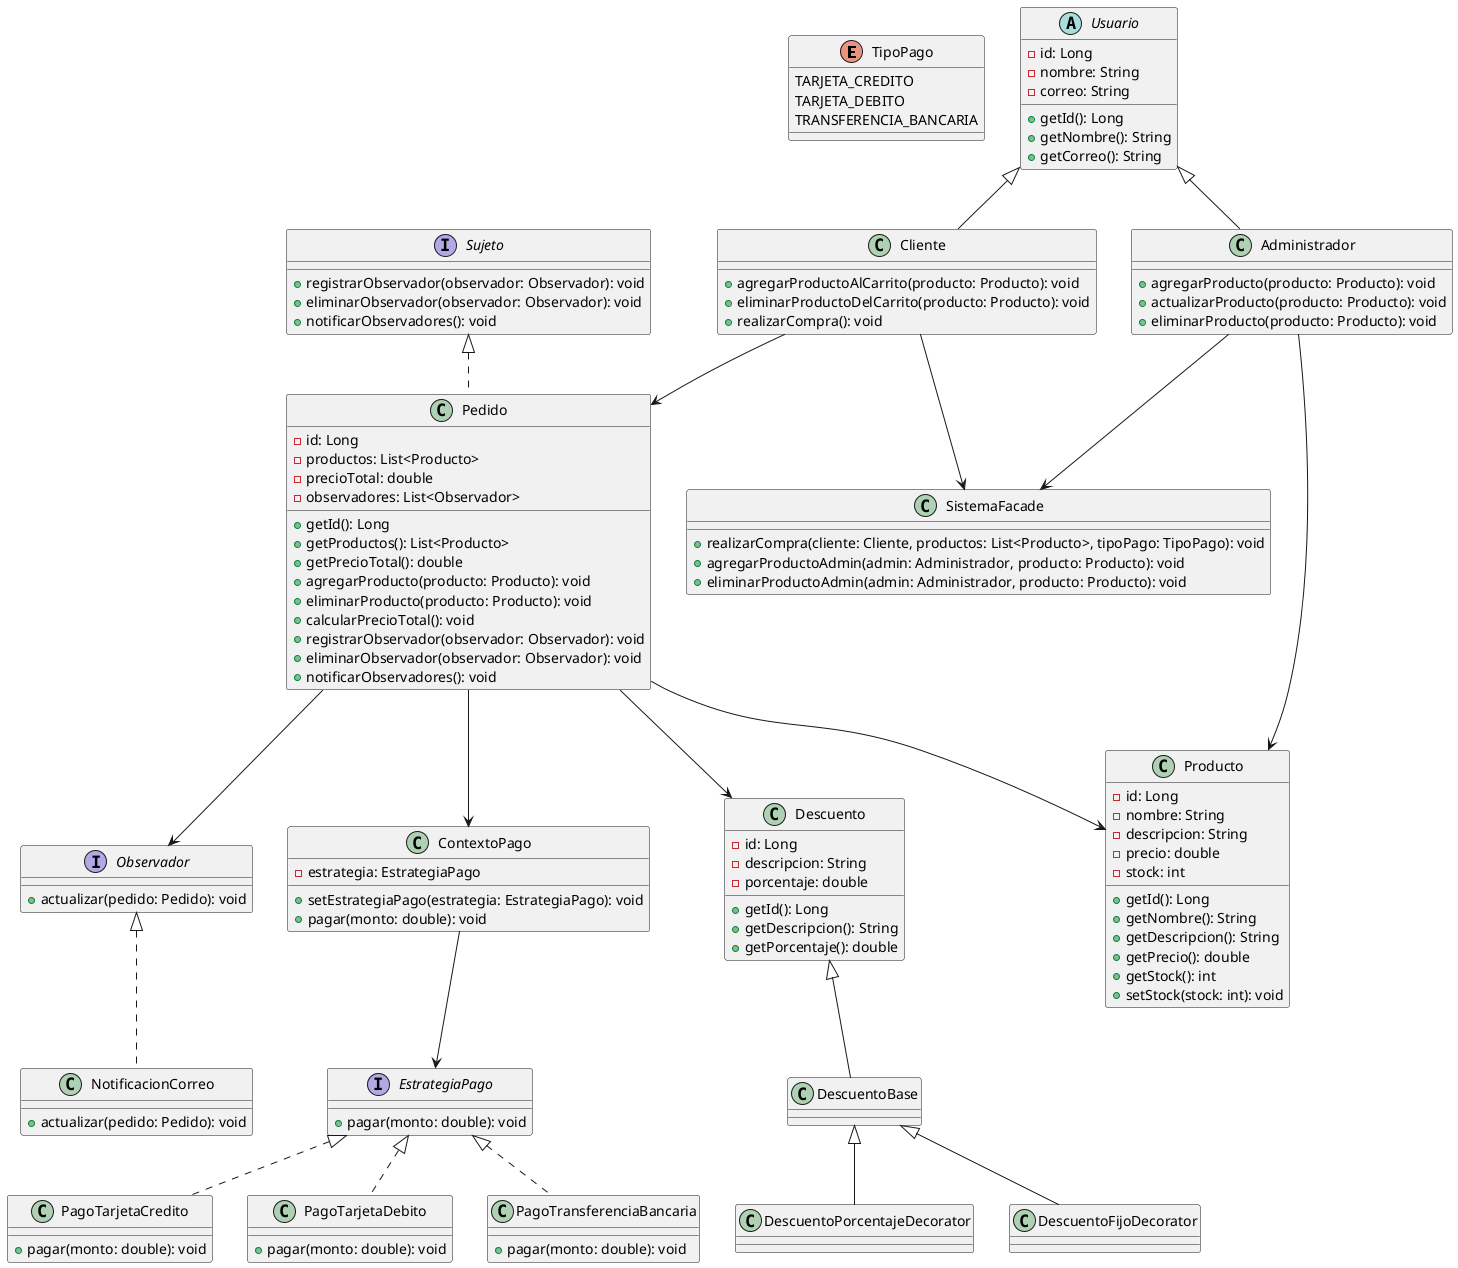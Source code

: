 @startuml iteracion1_VentaProductosLinea

' Enumeraciones
enum TipoPago {
    TARJETA_CREDITO
    TARJETA_DEBITO
    TRANSFERENCIA_BANCARIA
}

' Interfaces para patrones Observer y Strategy
interface EstrategiaPago {
    +pagar(monto: double): void
}

interface Observador {
    +actualizar(pedido: Pedido): void
}

interface Sujeto {
    +registrarObservador(observador: Observador): void
    +eliminarObservador(observador: Observador): void
    +notificarObservadores(): void
}

' Clases abstractas
abstract class Usuario {
    -id: Long
    -nombre: String
    -correo: String
    +getId(): Long
    +getNombre(): String
    +getCorreo(): String
}

' Clases concretas de Usuario
class Cliente extends Usuario {
    +agregarProductoAlCarrito(producto: Producto): void
    +eliminarProductoDelCarrito(producto: Producto): void
    +realizarCompra(): void
}

class Administrador extends Usuario {
    +agregarProducto(producto: Producto): void
    +actualizarProducto(producto: Producto): void
    +eliminarProducto(producto: Producto): void
}

' Clase Producto
class Producto {
    -id: Long
    -nombre: String
    -descripcion: String
    -precio: double
    -stock: int
    +getId(): Long
    +getNombre(): String
    +getDescripcion(): String
    +getPrecio(): double
    +getStock(): int
    +setStock(stock: int): void
}

' Clase Pedido (implementa Sujeto del patrón Observer)
class Pedido implements Sujeto {
    -id: Long
    -productos: List<Producto>
    -precioTotal: double
    -observadores: List<Observador>
    +getId(): Long
    +getProductos(): List<Producto>
    +getPrecioTotal(): double
    +agregarProducto(producto: Producto): void
    +eliminarProducto(producto: Producto): void
    +calcularPrecioTotal(): void
    +registrarObservador(observador: Observador): void
    +eliminarObservador(observador: Observador): void
    +notificarObservadores(): void
}

' Implementación del Observador (NotificacionCorreo)
class NotificacionCorreo implements Observador {
    +actualizar(pedido: Pedido): void
}

' Contexto y estrategias de pago (patrón Strategy)
class ContextoPago {
    -estrategia: EstrategiaPago
    +setEstrategiaPago(estrategia: EstrategiaPago): void
    +pagar(monto: double): void
}

class PagoTarjetaCredito implements EstrategiaPago {
    +pagar(monto: double): void
}

class PagoTarjetaDebito implements EstrategiaPago {
    +pagar(monto: double): void
}

class PagoTransferenciaBancaria implements EstrategiaPago {
    +pagar(monto: double): void
}

' Clase de Descuento
class Descuento {
    -id: Long
    -descripcion: String
    -porcentaje: double
    +getId(): Long
    +getDescripcion(): String
    +getPorcentaje(): double
}

' Clase Facade (opcional)
class SistemaFacade {
    +realizarCompra(cliente: Cliente, productos: List<Producto>, tipoPago: TipoPago): void
    +agregarProductoAdmin(admin: Administrador, producto: Producto): void
    +eliminarProductoAdmin(admin: Administrador, producto: Producto): void
}

' Relaciones de clases
Cliente --> Pedido
Administrador --> Producto
Pedido --> Producto
Pedido --> Descuento
Pedido --> ContextoPago
ContextoPago --> EstrategiaPago
Pedido --> Observador

' Relación de Cliente y Administrador con SistemaFacade (Facade opcional)
Cliente --> SistemaFacade
Administrador --> SistemaFacade

' Decorator Pattern
Descuento <|-- DescuentoBase
DescuentoBase <|-- DescuentoPorcentajeDecorator
DescuentoBase <|-- DescuentoFijoDecorator

@enduml
